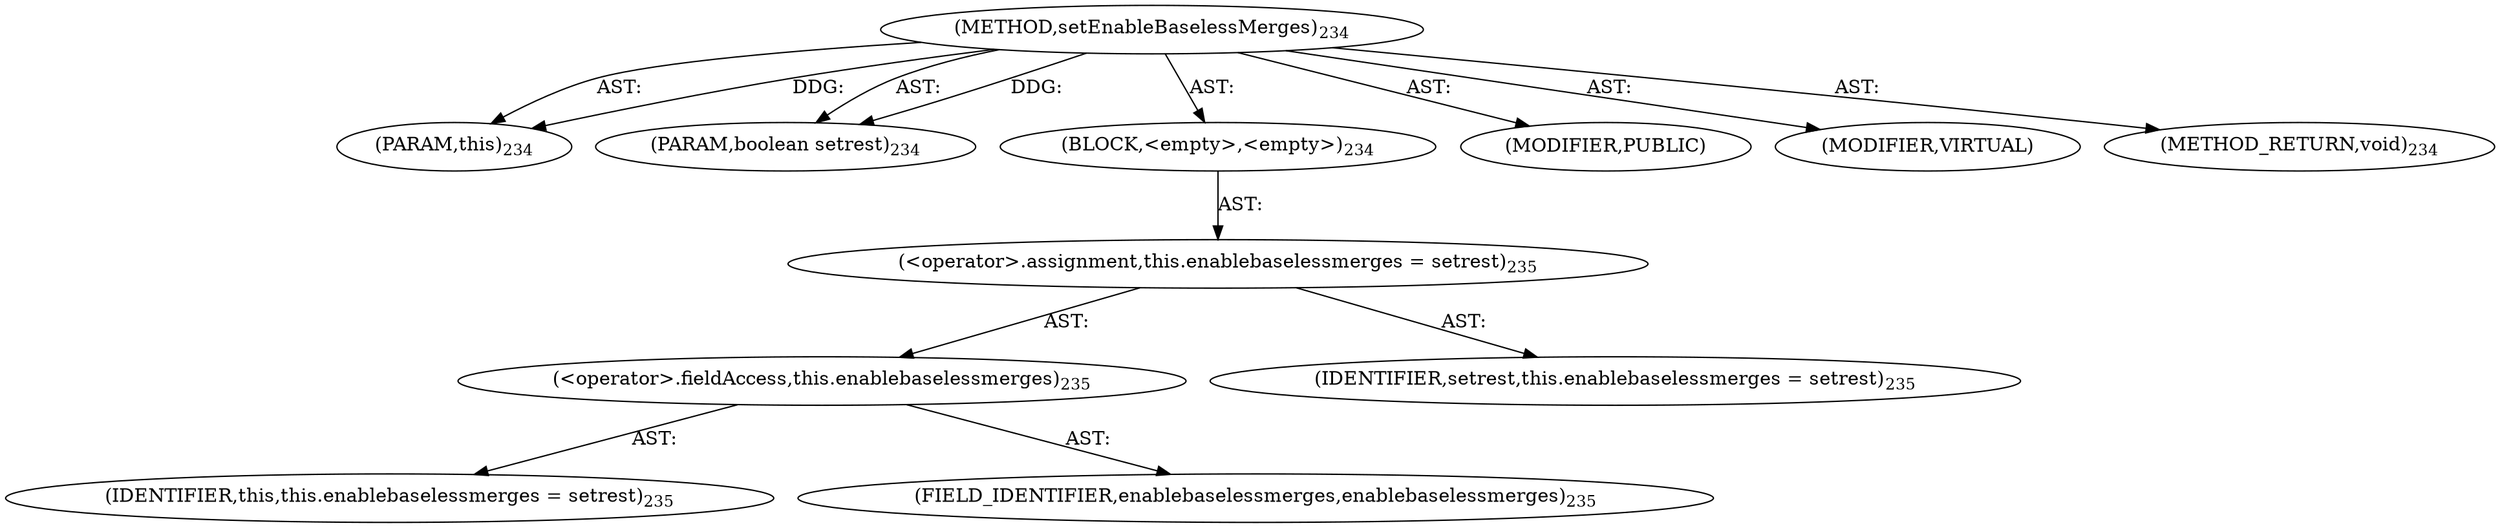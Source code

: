 digraph "setEnableBaselessMerges" {  
"111669149711" [label = <(METHOD,setEnableBaselessMerges)<SUB>234</SUB>> ]
"115964116999" [label = <(PARAM,this)<SUB>234</SUB>> ]
"115964117020" [label = <(PARAM,boolean setrest)<SUB>234</SUB>> ]
"25769803791" [label = <(BLOCK,&lt;empty&gt;,&lt;empty&gt;)<SUB>234</SUB>> ]
"30064771094" [label = <(&lt;operator&gt;.assignment,this.enablebaselessmerges = setrest)<SUB>235</SUB>> ]
"30064771095" [label = <(&lt;operator&gt;.fieldAccess,this.enablebaselessmerges)<SUB>235</SUB>> ]
"68719476743" [label = <(IDENTIFIER,this,this.enablebaselessmerges = setrest)<SUB>235</SUB>> ]
"55834574863" [label = <(FIELD_IDENTIFIER,enablebaselessmerges,enablebaselessmerges)<SUB>235</SUB>> ]
"68719476773" [label = <(IDENTIFIER,setrest,this.enablebaselessmerges = setrest)<SUB>235</SUB>> ]
"133143986218" [label = <(MODIFIER,PUBLIC)> ]
"133143986219" [label = <(MODIFIER,VIRTUAL)> ]
"128849018895" [label = <(METHOD_RETURN,void)<SUB>234</SUB>> ]
  "111669149711" -> "115964116999"  [ label = "AST: "] 
  "111669149711" -> "115964117020"  [ label = "AST: "] 
  "111669149711" -> "25769803791"  [ label = "AST: "] 
  "111669149711" -> "133143986218"  [ label = "AST: "] 
  "111669149711" -> "133143986219"  [ label = "AST: "] 
  "111669149711" -> "128849018895"  [ label = "AST: "] 
  "25769803791" -> "30064771094"  [ label = "AST: "] 
  "30064771094" -> "30064771095"  [ label = "AST: "] 
  "30064771094" -> "68719476773"  [ label = "AST: "] 
  "30064771095" -> "68719476743"  [ label = "AST: "] 
  "30064771095" -> "55834574863"  [ label = "AST: "] 
  "111669149711" -> "115964116999"  [ label = "DDG: "] 
  "111669149711" -> "115964117020"  [ label = "DDG: "] 
}
